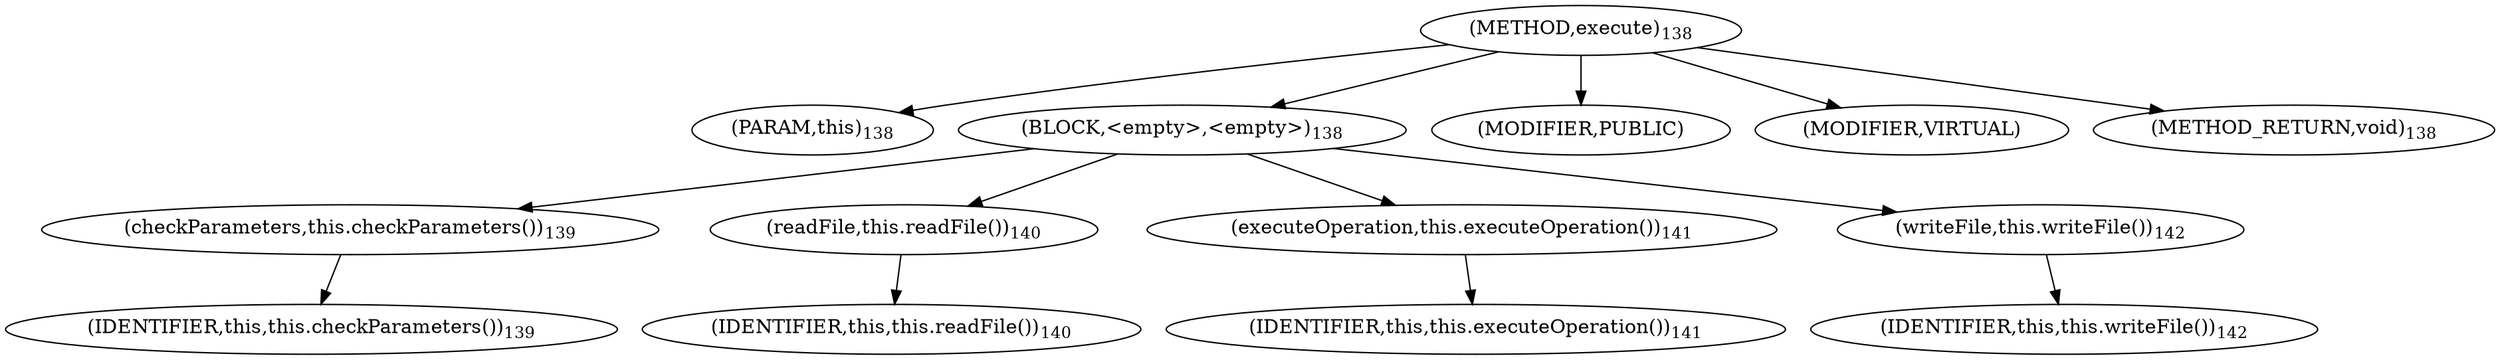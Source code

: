 digraph "execute" {  
"111" [label = <(METHOD,execute)<SUB>138</SUB>> ]
"4" [label = <(PARAM,this)<SUB>138</SUB>> ]
"112" [label = <(BLOCK,&lt;empty&gt;,&lt;empty&gt;)<SUB>138</SUB>> ]
"113" [label = <(checkParameters,this.checkParameters())<SUB>139</SUB>> ]
"3" [label = <(IDENTIFIER,this,this.checkParameters())<SUB>139</SUB>> ]
"114" [label = <(readFile,this.readFile())<SUB>140</SUB>> ]
"5" [label = <(IDENTIFIER,this,this.readFile())<SUB>140</SUB>> ]
"115" [label = <(executeOperation,this.executeOperation())<SUB>141</SUB>> ]
"6" [label = <(IDENTIFIER,this,this.executeOperation())<SUB>141</SUB>> ]
"116" [label = <(writeFile,this.writeFile())<SUB>142</SUB>> ]
"7" [label = <(IDENTIFIER,this,this.writeFile())<SUB>142</SUB>> ]
"117" [label = <(MODIFIER,PUBLIC)> ]
"118" [label = <(MODIFIER,VIRTUAL)> ]
"119" [label = <(METHOD_RETURN,void)<SUB>138</SUB>> ]
  "111" -> "4" 
  "111" -> "112" 
  "111" -> "117" 
  "111" -> "118" 
  "111" -> "119" 
  "112" -> "113" 
  "112" -> "114" 
  "112" -> "115" 
  "112" -> "116" 
  "113" -> "3" 
  "114" -> "5" 
  "115" -> "6" 
  "116" -> "7" 
}
